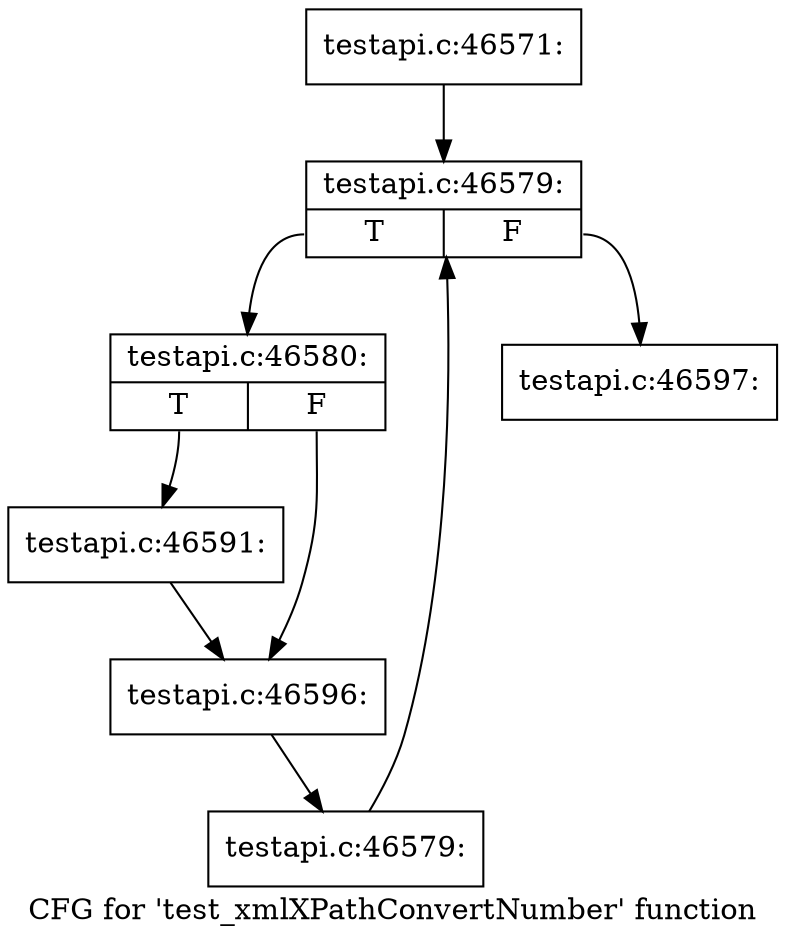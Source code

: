 digraph "CFG for 'test_xmlXPathConvertNumber' function" {
	label="CFG for 'test_xmlXPathConvertNumber' function";

	Node0x59b05c0 [shape=record,label="{testapi.c:46571:}"];
	Node0x59b05c0 -> Node0x59bc3f0;
	Node0x59bc3f0 [shape=record,label="{testapi.c:46579:|{<s0>T|<s1>F}}"];
	Node0x59bc3f0:s0 -> Node0x59bc6d0;
	Node0x59bc3f0:s1 -> Node0x59bc250;
	Node0x59bc6d0 [shape=record,label="{testapi.c:46580:|{<s0>T|<s1>F}}"];
	Node0x59bc6d0:s0 -> Node0x59bd520;
	Node0x59bc6d0:s1 -> Node0x59bd850;
	Node0x59bd520 [shape=record,label="{testapi.c:46591:}"];
	Node0x59bd520 -> Node0x59bd850;
	Node0x59bd850 [shape=record,label="{testapi.c:46596:}"];
	Node0x59bd850 -> Node0x59bc640;
	Node0x59bc640 [shape=record,label="{testapi.c:46579:}"];
	Node0x59bc640 -> Node0x59bc3f0;
	Node0x59bc250 [shape=record,label="{testapi.c:46597:}"];
}
